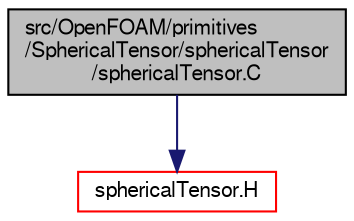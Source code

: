 digraph "src/OpenFOAM/primitives/SphericalTensor/sphericalTensor/sphericalTensor.C"
{
  bgcolor="transparent";
  edge [fontname="FreeSans",fontsize="10",labelfontname="FreeSans",labelfontsize="10"];
  node [fontname="FreeSans",fontsize="10",shape=record];
  Node0 [label="src/OpenFOAM/primitives\l/SphericalTensor/sphericalTensor\l/sphericalTensor.C",height=0.2,width=0.4,color="black", fillcolor="grey75", style="filled", fontcolor="black"];
  Node0 -> Node1 [color="midnightblue",fontsize="10",style="solid",fontname="FreeSans"];
  Node1 [label="sphericalTensor.H",height=0.2,width=0.4,color="red",URL="$a12560.html"];
}

